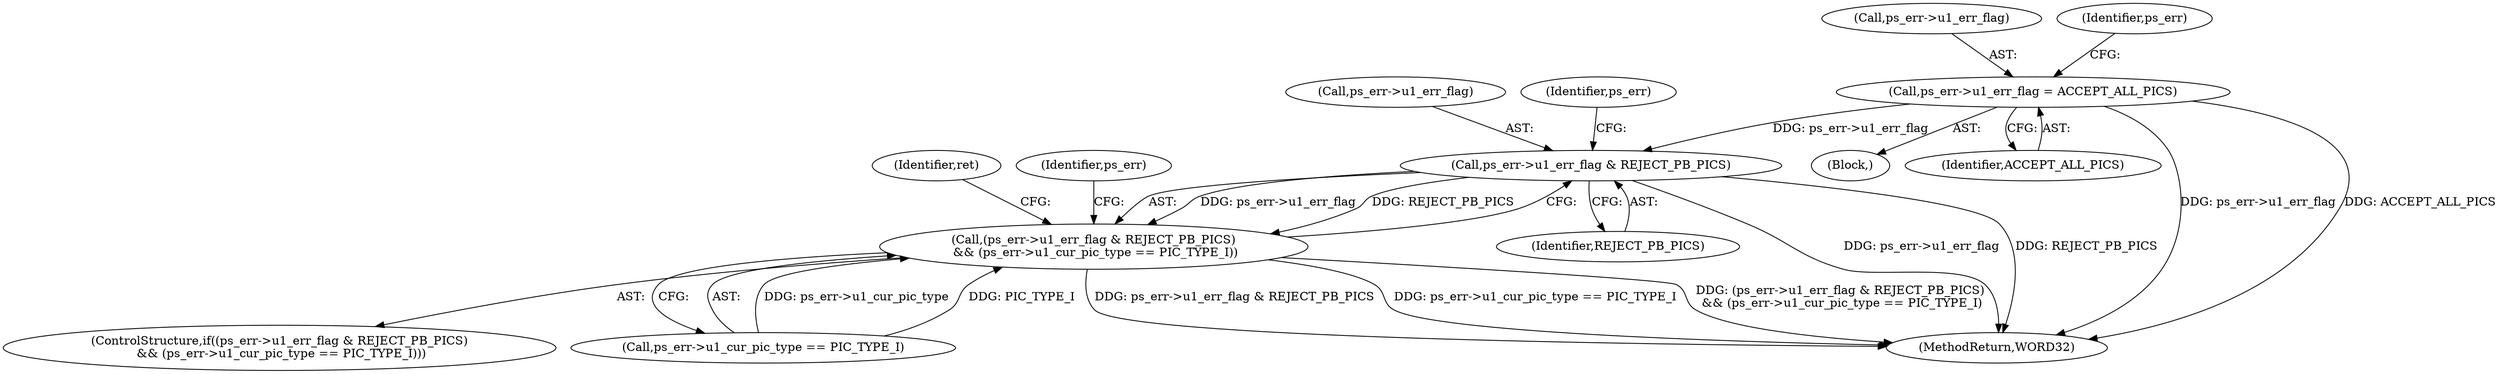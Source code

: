digraph "0_Android_494561291a503840f385fbcd11d9bc5f4dc502b8_2@pointer" {
"1001769" [label="(Call,ps_err->u1_err_flag = ACCEPT_ALL_PICS)"];
"1002526" [label="(Call,ps_err->u1_err_flag & REJECT_PB_PICS)"];
"1002525" [label="(Call,(ps_err->u1_err_flag & REJECT_PB_PICS)\n && (ps_err->u1_cur_pic_type == PIC_TYPE_I))"];
"1001768" [label="(Block,)"];
"1002531" [label="(Call,ps_err->u1_cur_pic_type == PIC_TYPE_I)"];
"1001770" [label="(Call,ps_err->u1_err_flag)"];
"1002543" [label="(Identifier,ret)"];
"1002527" [label="(Call,ps_err->u1_err_flag)"];
"1001773" [label="(Identifier,ACCEPT_ALL_PICS)"];
"1002533" [label="(Identifier,ps_err)"];
"1002524" [label="(ControlStructure,if((ps_err->u1_err_flag & REJECT_PB_PICS)\n && (ps_err->u1_cur_pic_type == PIC_TYPE_I)))"];
"1001776" [label="(Identifier,ps_err)"];
"1002525" [label="(Call,(ps_err->u1_err_flag & REJECT_PB_PICS)\n && (ps_err->u1_cur_pic_type == PIC_TYPE_I))"];
"1002530" [label="(Identifier,REJECT_PB_PICS)"];
"1002539" [label="(Identifier,ps_err)"];
"1002544" [label="(MethodReturn,WORD32)"];
"1001769" [label="(Call,ps_err->u1_err_flag = ACCEPT_ALL_PICS)"];
"1002526" [label="(Call,ps_err->u1_err_flag & REJECT_PB_PICS)"];
"1001769" -> "1001768"  [label="AST: "];
"1001769" -> "1001773"  [label="CFG: "];
"1001770" -> "1001769"  [label="AST: "];
"1001773" -> "1001769"  [label="AST: "];
"1001776" -> "1001769"  [label="CFG: "];
"1001769" -> "1002544"  [label="DDG: ps_err->u1_err_flag"];
"1001769" -> "1002544"  [label="DDG: ACCEPT_ALL_PICS"];
"1001769" -> "1002526"  [label="DDG: ps_err->u1_err_flag"];
"1002526" -> "1002525"  [label="AST: "];
"1002526" -> "1002530"  [label="CFG: "];
"1002527" -> "1002526"  [label="AST: "];
"1002530" -> "1002526"  [label="AST: "];
"1002533" -> "1002526"  [label="CFG: "];
"1002525" -> "1002526"  [label="CFG: "];
"1002526" -> "1002544"  [label="DDG: ps_err->u1_err_flag"];
"1002526" -> "1002544"  [label="DDG: REJECT_PB_PICS"];
"1002526" -> "1002525"  [label="DDG: ps_err->u1_err_flag"];
"1002526" -> "1002525"  [label="DDG: REJECT_PB_PICS"];
"1002525" -> "1002524"  [label="AST: "];
"1002525" -> "1002531"  [label="CFG: "];
"1002531" -> "1002525"  [label="AST: "];
"1002539" -> "1002525"  [label="CFG: "];
"1002543" -> "1002525"  [label="CFG: "];
"1002525" -> "1002544"  [label="DDG: ps_err->u1_err_flag & REJECT_PB_PICS"];
"1002525" -> "1002544"  [label="DDG: ps_err->u1_cur_pic_type == PIC_TYPE_I"];
"1002525" -> "1002544"  [label="DDG: (ps_err->u1_err_flag & REJECT_PB_PICS)\n && (ps_err->u1_cur_pic_type == PIC_TYPE_I)"];
"1002531" -> "1002525"  [label="DDG: ps_err->u1_cur_pic_type"];
"1002531" -> "1002525"  [label="DDG: PIC_TYPE_I"];
}

